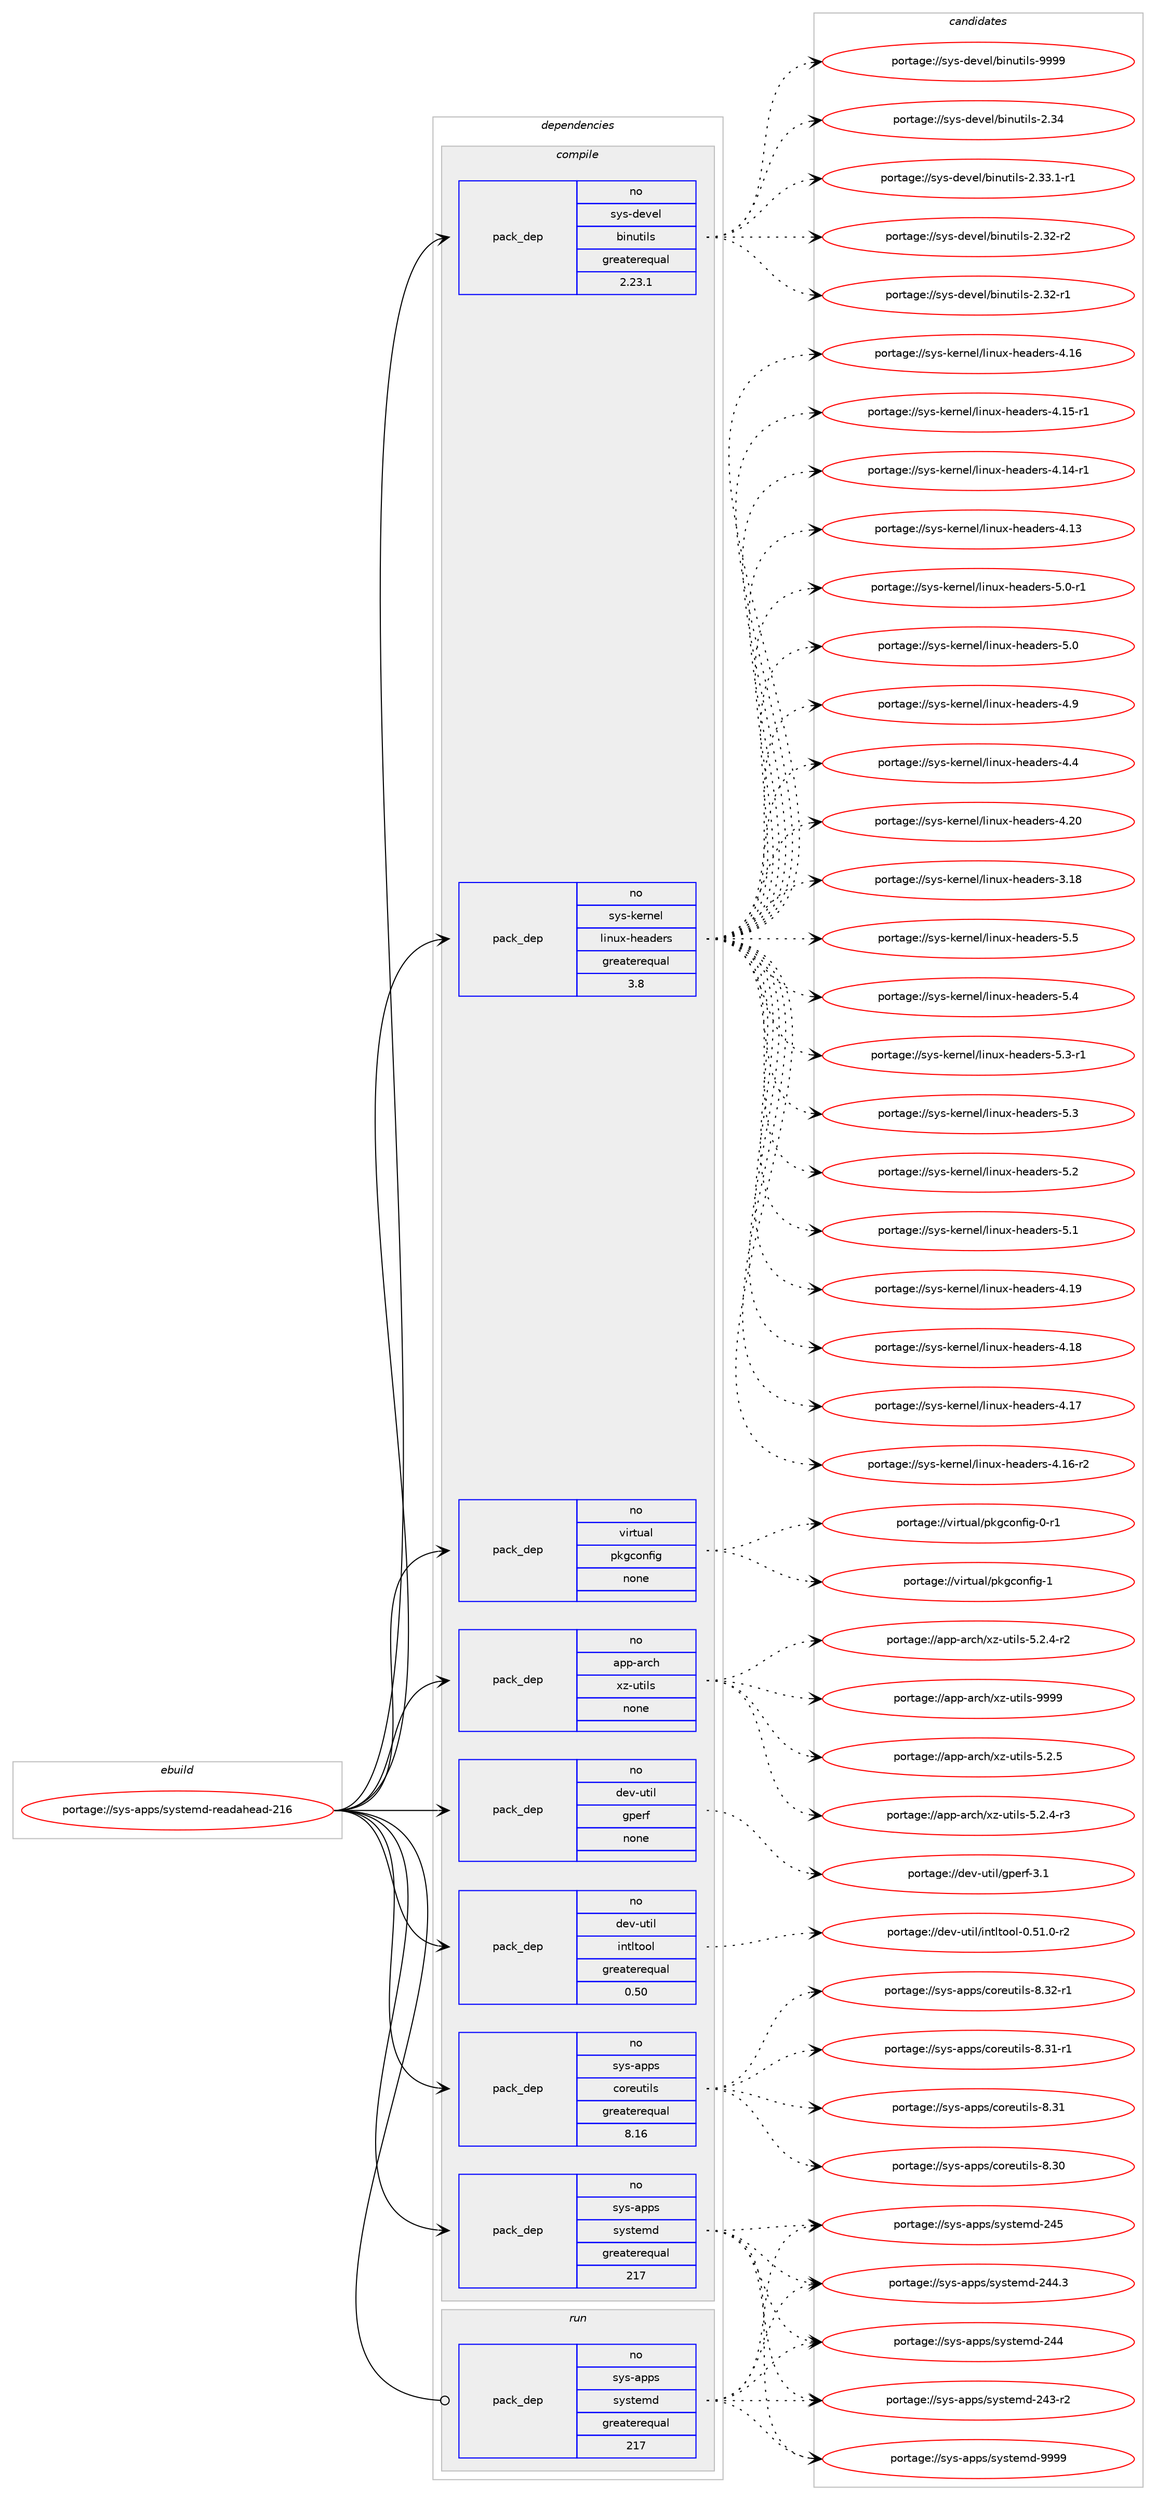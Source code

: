 digraph prolog {

# *************
# Graph options
# *************

newrank=true;
concentrate=true;
compound=true;
graph [rankdir=LR,fontname=Helvetica,fontsize=10,ranksep=1.5];#, ranksep=2.5, nodesep=0.2];
edge  [arrowhead=vee];
node  [fontname=Helvetica,fontsize=10];

# **********
# The ebuild
# **********

subgraph cluster_leftcol {
color=gray;
rank=same;
label=<<i>ebuild</i>>;
id [label="portage://sys-apps/systemd-readahead-216", color=red, width=4, href="../sys-apps/systemd-readahead-216.svg"];
}

# ****************
# The dependencies
# ****************

subgraph cluster_midcol {
color=gray;
label=<<i>dependencies</i>>;
subgraph cluster_compile {
fillcolor="#eeeeee";
style=filled;
label=<<i>compile</i>>;
subgraph pack5763 {
dependency6993 [label=<<TABLE BORDER="0" CELLBORDER="1" CELLSPACING="0" CELLPADDING="4" WIDTH="220"><TR><TD ROWSPAN="6" CELLPADDING="30">pack_dep</TD></TR><TR><TD WIDTH="110">no</TD></TR><TR><TD>app-arch</TD></TR><TR><TD>xz-utils</TD></TR><TR><TD>none</TD></TR><TR><TD></TD></TR></TABLE>>, shape=none, color=blue];
}
id:e -> dependency6993:w [weight=20,style="solid",arrowhead="vee"];
subgraph pack5764 {
dependency6994 [label=<<TABLE BORDER="0" CELLBORDER="1" CELLSPACING="0" CELLPADDING="4" WIDTH="220"><TR><TD ROWSPAN="6" CELLPADDING="30">pack_dep</TD></TR><TR><TD WIDTH="110">no</TD></TR><TR><TD>dev-util</TD></TR><TR><TD>gperf</TD></TR><TR><TD>none</TD></TR><TR><TD></TD></TR></TABLE>>, shape=none, color=blue];
}
id:e -> dependency6994:w [weight=20,style="solid",arrowhead="vee"];
subgraph pack5765 {
dependency6995 [label=<<TABLE BORDER="0" CELLBORDER="1" CELLSPACING="0" CELLPADDING="4" WIDTH="220"><TR><TD ROWSPAN="6" CELLPADDING="30">pack_dep</TD></TR><TR><TD WIDTH="110">no</TD></TR><TR><TD>dev-util</TD></TR><TR><TD>intltool</TD></TR><TR><TD>greaterequal</TD></TR><TR><TD>0.50</TD></TR></TABLE>>, shape=none, color=blue];
}
id:e -> dependency6995:w [weight=20,style="solid",arrowhead="vee"];
subgraph pack5766 {
dependency6996 [label=<<TABLE BORDER="0" CELLBORDER="1" CELLSPACING="0" CELLPADDING="4" WIDTH="220"><TR><TD ROWSPAN="6" CELLPADDING="30">pack_dep</TD></TR><TR><TD WIDTH="110">no</TD></TR><TR><TD>sys-apps</TD></TR><TR><TD>coreutils</TD></TR><TR><TD>greaterequal</TD></TR><TR><TD>8.16</TD></TR></TABLE>>, shape=none, color=blue];
}
id:e -> dependency6996:w [weight=20,style="solid",arrowhead="vee"];
subgraph pack5767 {
dependency6997 [label=<<TABLE BORDER="0" CELLBORDER="1" CELLSPACING="0" CELLPADDING="4" WIDTH="220"><TR><TD ROWSPAN="6" CELLPADDING="30">pack_dep</TD></TR><TR><TD WIDTH="110">no</TD></TR><TR><TD>sys-apps</TD></TR><TR><TD>systemd</TD></TR><TR><TD>greaterequal</TD></TR><TR><TD>217</TD></TR></TABLE>>, shape=none, color=blue];
}
id:e -> dependency6997:w [weight=20,style="solid",arrowhead="vee"];
subgraph pack5768 {
dependency6998 [label=<<TABLE BORDER="0" CELLBORDER="1" CELLSPACING="0" CELLPADDING="4" WIDTH="220"><TR><TD ROWSPAN="6" CELLPADDING="30">pack_dep</TD></TR><TR><TD WIDTH="110">no</TD></TR><TR><TD>sys-devel</TD></TR><TR><TD>binutils</TD></TR><TR><TD>greaterequal</TD></TR><TR><TD>2.23.1</TD></TR></TABLE>>, shape=none, color=blue];
}
id:e -> dependency6998:w [weight=20,style="solid",arrowhead="vee"];
subgraph pack5769 {
dependency6999 [label=<<TABLE BORDER="0" CELLBORDER="1" CELLSPACING="0" CELLPADDING="4" WIDTH="220"><TR><TD ROWSPAN="6" CELLPADDING="30">pack_dep</TD></TR><TR><TD WIDTH="110">no</TD></TR><TR><TD>sys-kernel</TD></TR><TR><TD>linux-headers</TD></TR><TR><TD>greaterequal</TD></TR><TR><TD>3.8</TD></TR></TABLE>>, shape=none, color=blue];
}
id:e -> dependency6999:w [weight=20,style="solid",arrowhead="vee"];
subgraph pack5770 {
dependency7000 [label=<<TABLE BORDER="0" CELLBORDER="1" CELLSPACING="0" CELLPADDING="4" WIDTH="220"><TR><TD ROWSPAN="6" CELLPADDING="30">pack_dep</TD></TR><TR><TD WIDTH="110">no</TD></TR><TR><TD>virtual</TD></TR><TR><TD>pkgconfig</TD></TR><TR><TD>none</TD></TR><TR><TD></TD></TR></TABLE>>, shape=none, color=blue];
}
id:e -> dependency7000:w [weight=20,style="solid",arrowhead="vee"];
}
subgraph cluster_compileandrun {
fillcolor="#eeeeee";
style=filled;
label=<<i>compile and run</i>>;
}
subgraph cluster_run {
fillcolor="#eeeeee";
style=filled;
label=<<i>run</i>>;
subgraph pack5771 {
dependency7001 [label=<<TABLE BORDER="0" CELLBORDER="1" CELLSPACING="0" CELLPADDING="4" WIDTH="220"><TR><TD ROWSPAN="6" CELLPADDING="30">pack_dep</TD></TR><TR><TD WIDTH="110">no</TD></TR><TR><TD>sys-apps</TD></TR><TR><TD>systemd</TD></TR><TR><TD>greaterequal</TD></TR><TR><TD>217</TD></TR></TABLE>>, shape=none, color=blue];
}
id:e -> dependency7001:w [weight=20,style="solid",arrowhead="odot"];
}
}

# **************
# The candidates
# **************

subgraph cluster_choices {
rank=same;
color=gray;
label=<<i>candidates</i>>;

subgraph choice5763 {
color=black;
nodesep=1;
choice9711211245971149910447120122451171161051081154557575757 [label="portage://app-arch/xz-utils-9999", color=red, width=4,href="../app-arch/xz-utils-9999.svg"];
choice971121124597114991044712012245117116105108115455346504653 [label="portage://app-arch/xz-utils-5.2.5", color=red, width=4,href="../app-arch/xz-utils-5.2.5.svg"];
choice9711211245971149910447120122451171161051081154553465046524511451 [label="portage://app-arch/xz-utils-5.2.4-r3", color=red, width=4,href="../app-arch/xz-utils-5.2.4-r3.svg"];
choice9711211245971149910447120122451171161051081154553465046524511450 [label="portage://app-arch/xz-utils-5.2.4-r2", color=red, width=4,href="../app-arch/xz-utils-5.2.4-r2.svg"];
dependency6993:e -> choice9711211245971149910447120122451171161051081154557575757:w [style=dotted,weight="100"];
dependency6993:e -> choice971121124597114991044712012245117116105108115455346504653:w [style=dotted,weight="100"];
dependency6993:e -> choice9711211245971149910447120122451171161051081154553465046524511451:w [style=dotted,weight="100"];
dependency6993:e -> choice9711211245971149910447120122451171161051081154553465046524511450:w [style=dotted,weight="100"];
}
subgraph choice5764 {
color=black;
nodesep=1;
choice100101118451171161051084710311210111410245514649 [label="portage://dev-util/gperf-3.1", color=red, width=4,href="../dev-util/gperf-3.1.svg"];
dependency6994:e -> choice100101118451171161051084710311210111410245514649:w [style=dotted,weight="100"];
}
subgraph choice5765 {
color=black;
nodesep=1;
choice1001011184511711610510847105110116108116111111108454846534946484511450 [label="portage://dev-util/intltool-0.51.0-r2", color=red, width=4,href="../dev-util/intltool-0.51.0-r2.svg"];
dependency6995:e -> choice1001011184511711610510847105110116108116111111108454846534946484511450:w [style=dotted,weight="100"];
}
subgraph choice5766 {
color=black;
nodesep=1;
choice1151211154597112112115479911111410111711610510811545564651504511449 [label="portage://sys-apps/coreutils-8.32-r1", color=red, width=4,href="../sys-apps/coreutils-8.32-r1.svg"];
choice1151211154597112112115479911111410111711610510811545564651494511449 [label="portage://sys-apps/coreutils-8.31-r1", color=red, width=4,href="../sys-apps/coreutils-8.31-r1.svg"];
choice115121115459711211211547991111141011171161051081154556465149 [label="portage://sys-apps/coreutils-8.31", color=red, width=4,href="../sys-apps/coreutils-8.31.svg"];
choice115121115459711211211547991111141011171161051081154556465148 [label="portage://sys-apps/coreutils-8.30", color=red, width=4,href="../sys-apps/coreutils-8.30.svg"];
dependency6996:e -> choice1151211154597112112115479911111410111711610510811545564651504511449:w [style=dotted,weight="100"];
dependency6996:e -> choice1151211154597112112115479911111410111711610510811545564651494511449:w [style=dotted,weight="100"];
dependency6996:e -> choice115121115459711211211547991111141011171161051081154556465149:w [style=dotted,weight="100"];
dependency6996:e -> choice115121115459711211211547991111141011171161051081154556465148:w [style=dotted,weight="100"];
}
subgraph choice5767 {
color=black;
nodesep=1;
choice1151211154597112112115471151211151161011091004557575757 [label="portage://sys-apps/systemd-9999", color=red, width=4,href="../sys-apps/systemd-9999.svg"];
choice11512111545971121121154711512111511610110910045505253 [label="portage://sys-apps/systemd-245", color=red, width=4,href="../sys-apps/systemd-245.svg"];
choice115121115459711211211547115121115116101109100455052524651 [label="portage://sys-apps/systemd-244.3", color=red, width=4,href="../sys-apps/systemd-244.3.svg"];
choice11512111545971121121154711512111511610110910045505252 [label="portage://sys-apps/systemd-244", color=red, width=4,href="../sys-apps/systemd-244.svg"];
choice115121115459711211211547115121115116101109100455052514511450 [label="portage://sys-apps/systemd-243-r2", color=red, width=4,href="../sys-apps/systemd-243-r2.svg"];
dependency6997:e -> choice1151211154597112112115471151211151161011091004557575757:w [style=dotted,weight="100"];
dependency6997:e -> choice11512111545971121121154711512111511610110910045505253:w [style=dotted,weight="100"];
dependency6997:e -> choice115121115459711211211547115121115116101109100455052524651:w [style=dotted,weight="100"];
dependency6997:e -> choice11512111545971121121154711512111511610110910045505252:w [style=dotted,weight="100"];
dependency6997:e -> choice115121115459711211211547115121115116101109100455052514511450:w [style=dotted,weight="100"];
}
subgraph choice5768 {
color=black;
nodesep=1;
choice1151211154510010111810110847981051101171161051081154557575757 [label="portage://sys-devel/binutils-9999", color=red, width=4,href="../sys-devel/binutils-9999.svg"];
choice1151211154510010111810110847981051101171161051081154550465152 [label="portage://sys-devel/binutils-2.34", color=red, width=4,href="../sys-devel/binutils-2.34.svg"];
choice115121115451001011181011084798105110117116105108115455046515146494511449 [label="portage://sys-devel/binutils-2.33.1-r1", color=red, width=4,href="../sys-devel/binutils-2.33.1-r1.svg"];
choice11512111545100101118101108479810511011711610510811545504651504511450 [label="portage://sys-devel/binutils-2.32-r2", color=red, width=4,href="../sys-devel/binutils-2.32-r2.svg"];
choice11512111545100101118101108479810511011711610510811545504651504511449 [label="portage://sys-devel/binutils-2.32-r1", color=red, width=4,href="../sys-devel/binutils-2.32-r1.svg"];
dependency6998:e -> choice1151211154510010111810110847981051101171161051081154557575757:w [style=dotted,weight="100"];
dependency6998:e -> choice1151211154510010111810110847981051101171161051081154550465152:w [style=dotted,weight="100"];
dependency6998:e -> choice115121115451001011181011084798105110117116105108115455046515146494511449:w [style=dotted,weight="100"];
dependency6998:e -> choice11512111545100101118101108479810511011711610510811545504651504511450:w [style=dotted,weight="100"];
dependency6998:e -> choice11512111545100101118101108479810511011711610510811545504651504511449:w [style=dotted,weight="100"];
}
subgraph choice5769 {
color=black;
nodesep=1;
choice1151211154510710111411010110847108105110117120451041019710010111411545534653 [label="portage://sys-kernel/linux-headers-5.5", color=red, width=4,href="../sys-kernel/linux-headers-5.5.svg"];
choice1151211154510710111411010110847108105110117120451041019710010111411545534652 [label="portage://sys-kernel/linux-headers-5.4", color=red, width=4,href="../sys-kernel/linux-headers-5.4.svg"];
choice11512111545107101114110101108471081051101171204510410197100101114115455346514511449 [label="portage://sys-kernel/linux-headers-5.3-r1", color=red, width=4,href="../sys-kernel/linux-headers-5.3-r1.svg"];
choice1151211154510710111411010110847108105110117120451041019710010111411545534651 [label="portage://sys-kernel/linux-headers-5.3", color=red, width=4,href="../sys-kernel/linux-headers-5.3.svg"];
choice1151211154510710111411010110847108105110117120451041019710010111411545534650 [label="portage://sys-kernel/linux-headers-5.2", color=red, width=4,href="../sys-kernel/linux-headers-5.2.svg"];
choice1151211154510710111411010110847108105110117120451041019710010111411545534649 [label="portage://sys-kernel/linux-headers-5.1", color=red, width=4,href="../sys-kernel/linux-headers-5.1.svg"];
choice11512111545107101114110101108471081051101171204510410197100101114115455346484511449 [label="portage://sys-kernel/linux-headers-5.0-r1", color=red, width=4,href="../sys-kernel/linux-headers-5.0-r1.svg"];
choice1151211154510710111411010110847108105110117120451041019710010111411545534648 [label="portage://sys-kernel/linux-headers-5.0", color=red, width=4,href="../sys-kernel/linux-headers-5.0.svg"];
choice1151211154510710111411010110847108105110117120451041019710010111411545524657 [label="portage://sys-kernel/linux-headers-4.9", color=red, width=4,href="../sys-kernel/linux-headers-4.9.svg"];
choice1151211154510710111411010110847108105110117120451041019710010111411545524652 [label="portage://sys-kernel/linux-headers-4.4", color=red, width=4,href="../sys-kernel/linux-headers-4.4.svg"];
choice115121115451071011141101011084710810511011712045104101971001011141154552465048 [label="portage://sys-kernel/linux-headers-4.20", color=red, width=4,href="../sys-kernel/linux-headers-4.20.svg"];
choice115121115451071011141101011084710810511011712045104101971001011141154552464957 [label="portage://sys-kernel/linux-headers-4.19", color=red, width=4,href="../sys-kernel/linux-headers-4.19.svg"];
choice115121115451071011141101011084710810511011712045104101971001011141154552464956 [label="portage://sys-kernel/linux-headers-4.18", color=red, width=4,href="../sys-kernel/linux-headers-4.18.svg"];
choice115121115451071011141101011084710810511011712045104101971001011141154552464955 [label="portage://sys-kernel/linux-headers-4.17", color=red, width=4,href="../sys-kernel/linux-headers-4.17.svg"];
choice1151211154510710111411010110847108105110117120451041019710010111411545524649544511450 [label="portage://sys-kernel/linux-headers-4.16-r2", color=red, width=4,href="../sys-kernel/linux-headers-4.16-r2.svg"];
choice115121115451071011141101011084710810511011712045104101971001011141154552464954 [label="portage://sys-kernel/linux-headers-4.16", color=red, width=4,href="../sys-kernel/linux-headers-4.16.svg"];
choice1151211154510710111411010110847108105110117120451041019710010111411545524649534511449 [label="portage://sys-kernel/linux-headers-4.15-r1", color=red, width=4,href="../sys-kernel/linux-headers-4.15-r1.svg"];
choice1151211154510710111411010110847108105110117120451041019710010111411545524649524511449 [label="portage://sys-kernel/linux-headers-4.14-r1", color=red, width=4,href="../sys-kernel/linux-headers-4.14-r1.svg"];
choice115121115451071011141101011084710810511011712045104101971001011141154552464951 [label="portage://sys-kernel/linux-headers-4.13", color=red, width=4,href="../sys-kernel/linux-headers-4.13.svg"];
choice115121115451071011141101011084710810511011712045104101971001011141154551464956 [label="portage://sys-kernel/linux-headers-3.18", color=red, width=4,href="../sys-kernel/linux-headers-3.18.svg"];
dependency6999:e -> choice1151211154510710111411010110847108105110117120451041019710010111411545534653:w [style=dotted,weight="100"];
dependency6999:e -> choice1151211154510710111411010110847108105110117120451041019710010111411545534652:w [style=dotted,weight="100"];
dependency6999:e -> choice11512111545107101114110101108471081051101171204510410197100101114115455346514511449:w [style=dotted,weight="100"];
dependency6999:e -> choice1151211154510710111411010110847108105110117120451041019710010111411545534651:w [style=dotted,weight="100"];
dependency6999:e -> choice1151211154510710111411010110847108105110117120451041019710010111411545534650:w [style=dotted,weight="100"];
dependency6999:e -> choice1151211154510710111411010110847108105110117120451041019710010111411545534649:w [style=dotted,weight="100"];
dependency6999:e -> choice11512111545107101114110101108471081051101171204510410197100101114115455346484511449:w [style=dotted,weight="100"];
dependency6999:e -> choice1151211154510710111411010110847108105110117120451041019710010111411545534648:w [style=dotted,weight="100"];
dependency6999:e -> choice1151211154510710111411010110847108105110117120451041019710010111411545524657:w [style=dotted,weight="100"];
dependency6999:e -> choice1151211154510710111411010110847108105110117120451041019710010111411545524652:w [style=dotted,weight="100"];
dependency6999:e -> choice115121115451071011141101011084710810511011712045104101971001011141154552465048:w [style=dotted,weight="100"];
dependency6999:e -> choice115121115451071011141101011084710810511011712045104101971001011141154552464957:w [style=dotted,weight="100"];
dependency6999:e -> choice115121115451071011141101011084710810511011712045104101971001011141154552464956:w [style=dotted,weight="100"];
dependency6999:e -> choice115121115451071011141101011084710810511011712045104101971001011141154552464955:w [style=dotted,weight="100"];
dependency6999:e -> choice1151211154510710111411010110847108105110117120451041019710010111411545524649544511450:w [style=dotted,weight="100"];
dependency6999:e -> choice115121115451071011141101011084710810511011712045104101971001011141154552464954:w [style=dotted,weight="100"];
dependency6999:e -> choice1151211154510710111411010110847108105110117120451041019710010111411545524649534511449:w [style=dotted,weight="100"];
dependency6999:e -> choice1151211154510710111411010110847108105110117120451041019710010111411545524649524511449:w [style=dotted,weight="100"];
dependency6999:e -> choice115121115451071011141101011084710810511011712045104101971001011141154552464951:w [style=dotted,weight="100"];
dependency6999:e -> choice115121115451071011141101011084710810511011712045104101971001011141154551464956:w [style=dotted,weight="100"];
}
subgraph choice5770 {
color=black;
nodesep=1;
choice1181051141161179710847112107103991111101021051034549 [label="portage://virtual/pkgconfig-1", color=red, width=4,href="../virtual/pkgconfig-1.svg"];
choice11810511411611797108471121071039911111010210510345484511449 [label="portage://virtual/pkgconfig-0-r1", color=red, width=4,href="../virtual/pkgconfig-0-r1.svg"];
dependency7000:e -> choice1181051141161179710847112107103991111101021051034549:w [style=dotted,weight="100"];
dependency7000:e -> choice11810511411611797108471121071039911111010210510345484511449:w [style=dotted,weight="100"];
}
subgraph choice5771 {
color=black;
nodesep=1;
choice1151211154597112112115471151211151161011091004557575757 [label="portage://sys-apps/systemd-9999", color=red, width=4,href="../sys-apps/systemd-9999.svg"];
choice11512111545971121121154711512111511610110910045505253 [label="portage://sys-apps/systemd-245", color=red, width=4,href="../sys-apps/systemd-245.svg"];
choice115121115459711211211547115121115116101109100455052524651 [label="portage://sys-apps/systemd-244.3", color=red, width=4,href="../sys-apps/systemd-244.3.svg"];
choice11512111545971121121154711512111511610110910045505252 [label="portage://sys-apps/systemd-244", color=red, width=4,href="../sys-apps/systemd-244.svg"];
choice115121115459711211211547115121115116101109100455052514511450 [label="portage://sys-apps/systemd-243-r2", color=red, width=4,href="../sys-apps/systemd-243-r2.svg"];
dependency7001:e -> choice1151211154597112112115471151211151161011091004557575757:w [style=dotted,weight="100"];
dependency7001:e -> choice11512111545971121121154711512111511610110910045505253:w [style=dotted,weight="100"];
dependency7001:e -> choice115121115459711211211547115121115116101109100455052524651:w [style=dotted,weight="100"];
dependency7001:e -> choice11512111545971121121154711512111511610110910045505252:w [style=dotted,weight="100"];
dependency7001:e -> choice115121115459711211211547115121115116101109100455052514511450:w [style=dotted,weight="100"];
}
}

}
